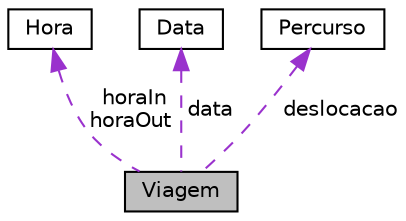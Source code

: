 digraph "Viagem"
{
  edge [fontname="Helvetica",fontsize="10",labelfontname="Helvetica",labelfontsize="10"];
  node [fontname="Helvetica",fontsize="10",shape=record];
  Node1 [label="Viagem",height=0.2,width=0.4,color="black", fillcolor="grey75", style="filled", fontcolor="black"];
  Node2 -> Node1 [dir="back",color="darkorchid3",fontsize="10",style="dashed",label=" horaIn\nhoraOut" ,fontname="Helvetica"];
  Node2 [label="Hora",height=0.2,width=0.4,color="black", fillcolor="white", style="filled",URL="$class_hora.html"];
  Node3 -> Node1 [dir="back",color="darkorchid3",fontsize="10",style="dashed",label=" data" ,fontname="Helvetica"];
  Node3 [label="Data",height=0.2,width=0.4,color="black", fillcolor="white", style="filled",URL="$class_data.html"];
  Node4 -> Node1 [dir="back",color="darkorchid3",fontsize="10",style="dashed",label=" deslocacao" ,fontname="Helvetica"];
  Node4 [label="Percurso",height=0.2,width=0.4,color="black", fillcolor="white", style="filled",URL="$class_percurso.html"];
}

